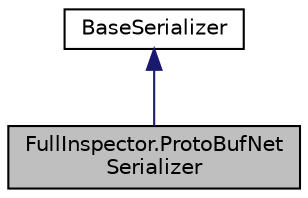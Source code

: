 digraph "FullInspector.ProtoBufNetSerializer"
{
  edge [fontname="Helvetica",fontsize="10",labelfontname="Helvetica",labelfontsize="10"];
  node [fontname="Helvetica",fontsize="10",shape=record];
  Node1 [label="FullInspector.ProtoBufNet\lSerializer",height=0.2,width=0.4,color="black", fillcolor="grey75", style="filled" fontcolor="black"];
  Node2 -> Node1 [dir="back",color="midnightblue",fontsize="10",style="solid",fontname="Helvetica"];
  Node2 [label="BaseSerializer",height=0.2,width=0.4,color="black", fillcolor="white", style="filled",URL="$class_full_inspector_1_1_base_serializer.html",tooltip="The core API that is used for serializing and deserializing objects. "];
}
